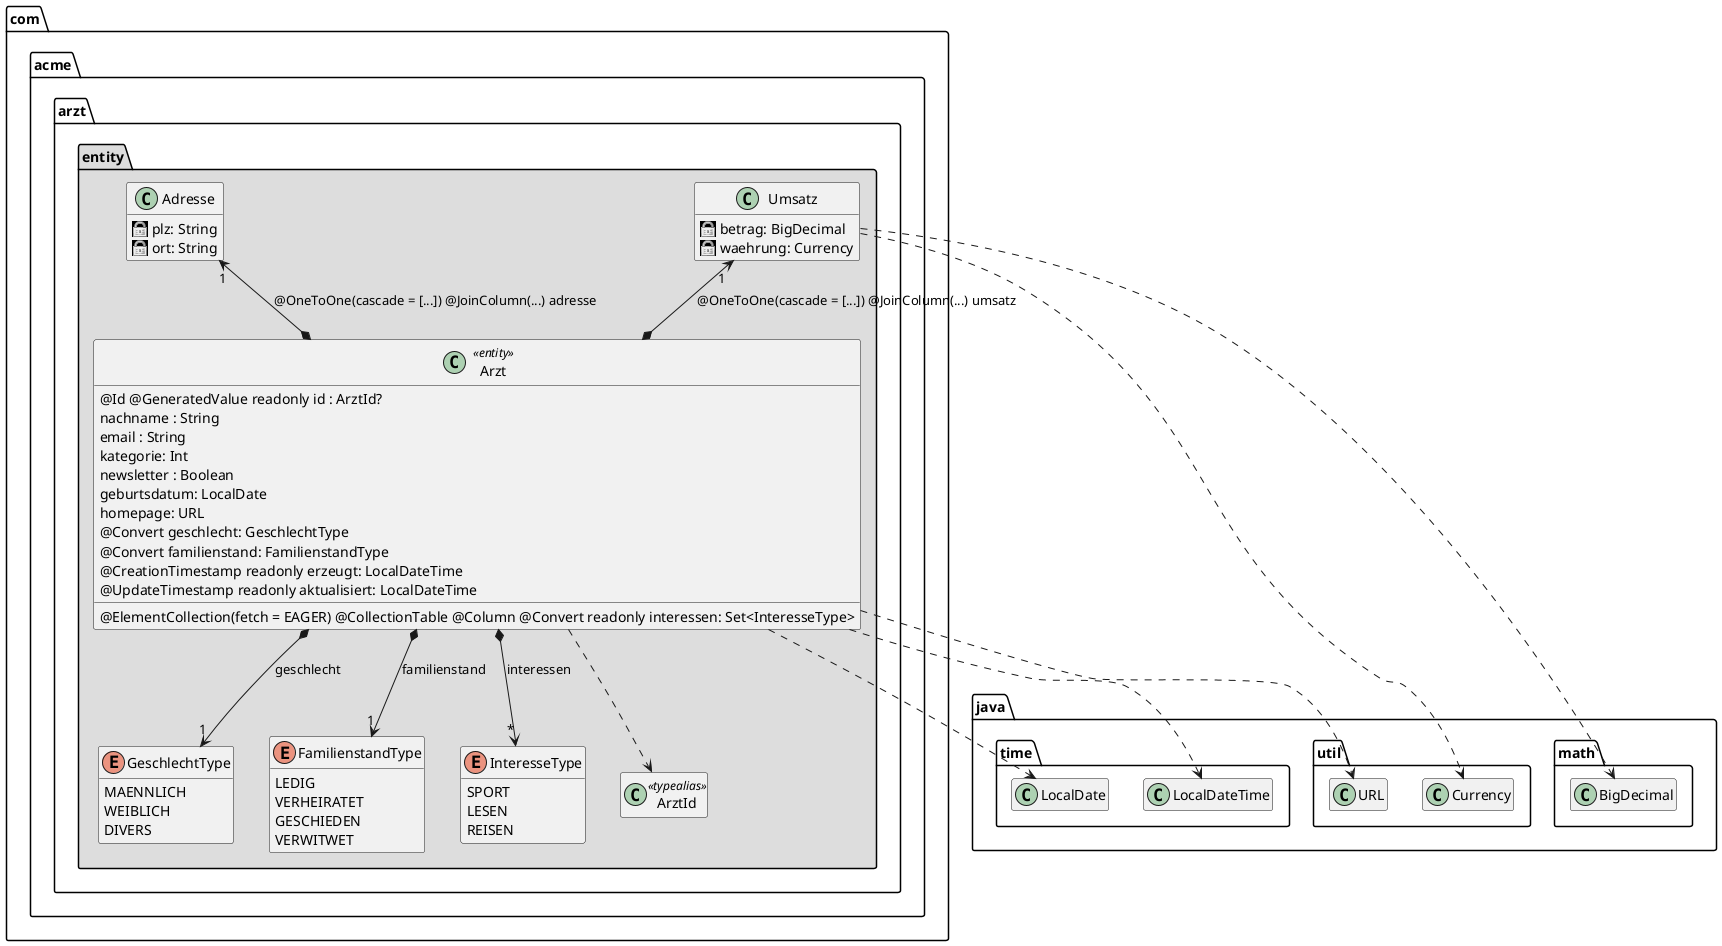 ' Copyright (C) 2019 - present Juergen Zimmermann, Hochschule Karlsruhe
'
' This program is free software: you can redistribute it and/or modify
' it under the terms of the GNU General Public License as published by
' the Free Software Foundation, either version 3 of the License, or
' (at your option) any later version.
'
' This program is distributed in the hope that it will be useful,
' but WITHOUT ANY WARRANTY; without even the implied warranty of
' MERCHANTABILITY or FITNESS FOR A PARTICULAR PURPOSE.  See the
' GNU General Public License for more details.
'
' You should have received a copy of the GNU General Public License
' along with this program.  If not, see <https://www.gnu.org/licenses/>.
@startuml Arzt
sprite $readonly [16x16/16z] {
DOzH4iKW20CV4Y1jt-ZzRrl0kZ-w4pFWMibDydhMnmneOfpRG-696LiV82gX-R_yKf-xPdUTLDyzjgjx8CawcGb-1n5f7z8CrNOPK34JsF5yOD5vdDnZm51k
dLSTd-Sbry-1dukSSUtr5uyDrmi0
}

skinparam classAttributeIconSize 0
' skinparam monochrome true
package java{
    package util {
        class URL
        class Currency
    }

    package time{
        class LocalDate
        class LocalDateTime
    }

    package math {
        class BigDecimal
    }
}

package com.acme.arzt {
    package entity #DDDDDD {
        class ArztId << typealias >>

        class Umsatz {
            <$readonly> betrag: BigDecimal
            <$readonly> waehrung: Currency
        }

        class Adresse {
            <$readonly> plz: String
            <$readonly> ort: String
        }

        enum GeschlechtType {
            MAENNLICH
            WEIBLICH
            DIVERS
        }

        enum FamilienstandType {
            LEDIG
            VERHEIRATET
            GESCHIEDEN
            VERWITWET
        }

        enum InteresseType {
            SPORT
            LESEN
            REISEN
        }

        class Arzt << entity >> {
            @Id @GeneratedValue readonly id : ArztId?
            nachname : String
            email : String
            kategorie: Int
            newsletter : Boolean
            geburtsdatum: LocalDate
            homepage: URL
            @Convert geschlecht: GeschlechtType
            @Convert familienstand: FamilienstandType
            @ElementCollection(fetch = EAGER) @CollectionTable @Column @Convert readonly interessen: Set<InteresseType>
            @CreationTimestamp readonly erzeugt: LocalDateTime
            @UpdateTimestamp readonly aktualisiert: LocalDateTime
        }

        Arzt *-up-> "1" Umsatz : @OneToOne(cascade = [...]) @JoinColumn(...) umsatz
        Arzt *-up-> "1" Adresse :  @OneToOne(cascade = [...]) @JoinColumn(...) adresse


        Arzt *--> "1" GeschlechtType : geschlecht
        Arzt *--> "1" FamilienstandType : familienstand
        Arzt *--> "*" InteresseType : interessen
        Arzt ..> ArztId

        Arzt ..> URL
        Arzt ..> LocalDate
        Arzt ..> LocalDateTime

        Umsatz ..> Currency
        Umsatz ..> BigDecimal
    }
}

hide empty members

@enduml

